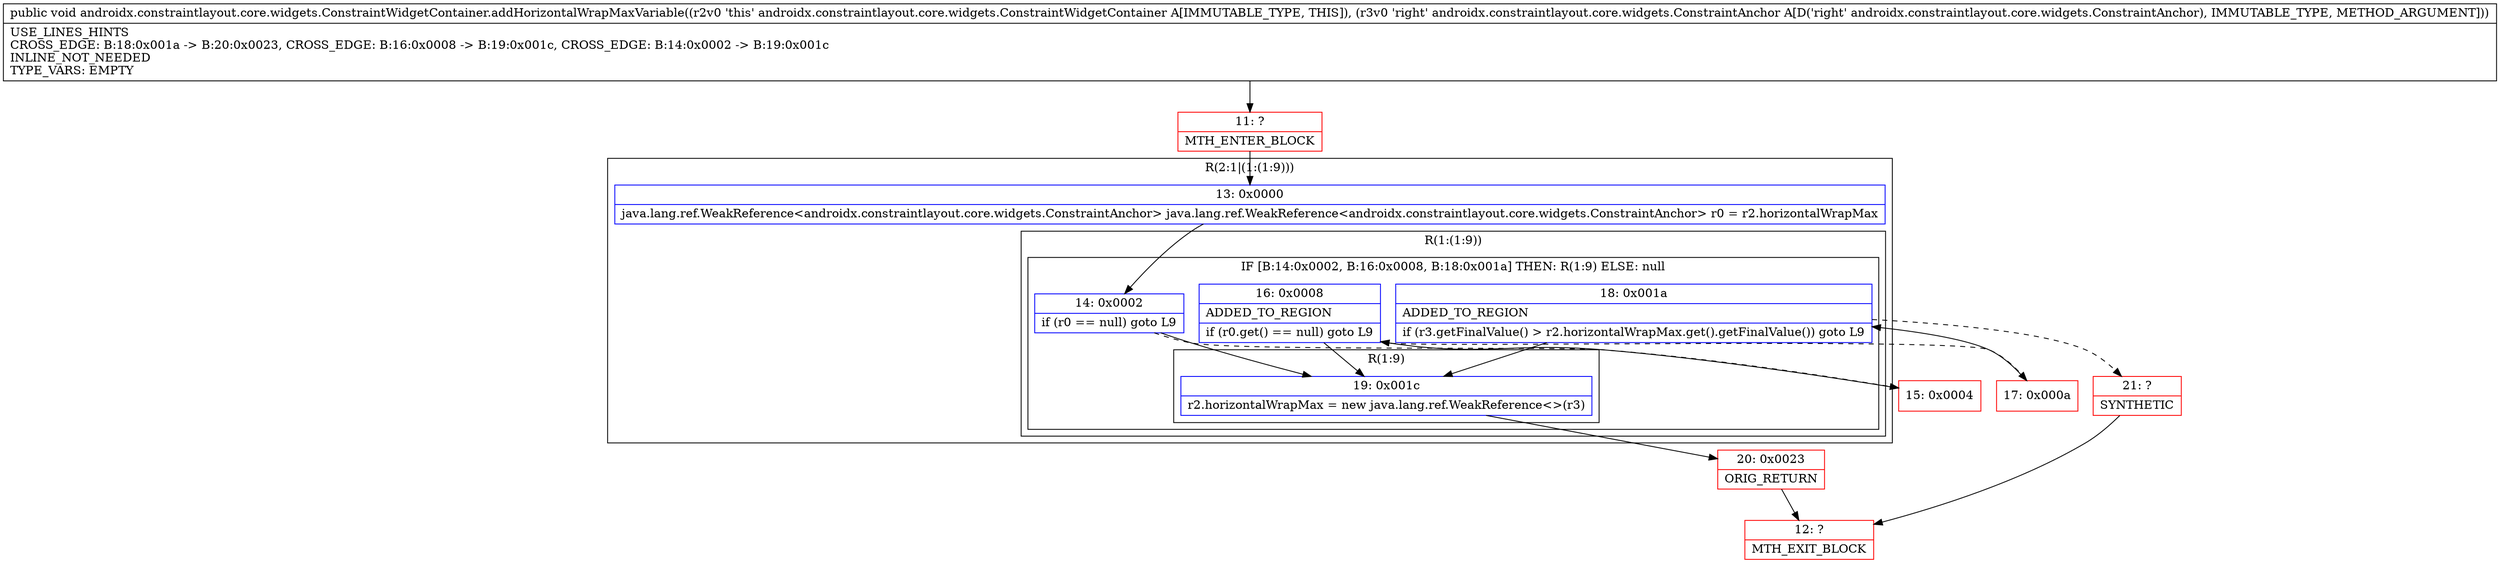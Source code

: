 digraph "CFG forandroidx.constraintlayout.core.widgets.ConstraintWidgetContainer.addHorizontalWrapMaxVariable(Landroidx\/constraintlayout\/core\/widgets\/ConstraintAnchor;)V" {
subgraph cluster_Region_1857815604 {
label = "R(2:1|(1:(1:9)))";
node [shape=record,color=blue];
Node_13 [shape=record,label="{13\:\ 0x0000|java.lang.ref.WeakReference\<androidx.constraintlayout.core.widgets.ConstraintAnchor\> java.lang.ref.WeakReference\<androidx.constraintlayout.core.widgets.ConstraintAnchor\> r0 = r2.horizontalWrapMax\l}"];
subgraph cluster_Region_635502769 {
label = "R(1:(1:9))";
node [shape=record,color=blue];
subgraph cluster_IfRegion_1875785164 {
label = "IF [B:14:0x0002, B:16:0x0008, B:18:0x001a] THEN: R(1:9) ELSE: null";
node [shape=record,color=blue];
Node_14 [shape=record,label="{14\:\ 0x0002|if (r0 == null) goto L9\l}"];
Node_16 [shape=record,label="{16\:\ 0x0008|ADDED_TO_REGION\l|if (r0.get() == null) goto L9\l}"];
Node_18 [shape=record,label="{18\:\ 0x001a|ADDED_TO_REGION\l|if (r3.getFinalValue() \> r2.horizontalWrapMax.get().getFinalValue()) goto L9\l}"];
subgraph cluster_Region_721948978 {
label = "R(1:9)";
node [shape=record,color=blue];
Node_19 [shape=record,label="{19\:\ 0x001c|r2.horizontalWrapMax = new java.lang.ref.WeakReference\<\>(r3)\l}"];
}
}
}
}
Node_11 [shape=record,color=red,label="{11\:\ ?|MTH_ENTER_BLOCK\l}"];
Node_15 [shape=record,color=red,label="{15\:\ 0x0004}"];
Node_17 [shape=record,color=red,label="{17\:\ 0x000a}"];
Node_21 [shape=record,color=red,label="{21\:\ ?|SYNTHETIC\l}"];
Node_12 [shape=record,color=red,label="{12\:\ ?|MTH_EXIT_BLOCK\l}"];
Node_20 [shape=record,color=red,label="{20\:\ 0x0023|ORIG_RETURN\l}"];
MethodNode[shape=record,label="{public void androidx.constraintlayout.core.widgets.ConstraintWidgetContainer.addHorizontalWrapMaxVariable((r2v0 'this' androidx.constraintlayout.core.widgets.ConstraintWidgetContainer A[IMMUTABLE_TYPE, THIS]), (r3v0 'right' androidx.constraintlayout.core.widgets.ConstraintAnchor A[D('right' androidx.constraintlayout.core.widgets.ConstraintAnchor), IMMUTABLE_TYPE, METHOD_ARGUMENT]))  | USE_LINES_HINTS\lCROSS_EDGE: B:18:0x001a \-\> B:20:0x0023, CROSS_EDGE: B:16:0x0008 \-\> B:19:0x001c, CROSS_EDGE: B:14:0x0002 \-\> B:19:0x001c\lINLINE_NOT_NEEDED\lTYPE_VARS: EMPTY\l}"];
MethodNode -> Node_11;Node_13 -> Node_14;
Node_14 -> Node_15[style=dashed];
Node_14 -> Node_19;
Node_16 -> Node_17[style=dashed];
Node_16 -> Node_19;
Node_18 -> Node_19;
Node_18 -> Node_21[style=dashed];
Node_19 -> Node_20;
Node_11 -> Node_13;
Node_15 -> Node_16;
Node_17 -> Node_18;
Node_21 -> Node_12;
Node_20 -> Node_12;
}

